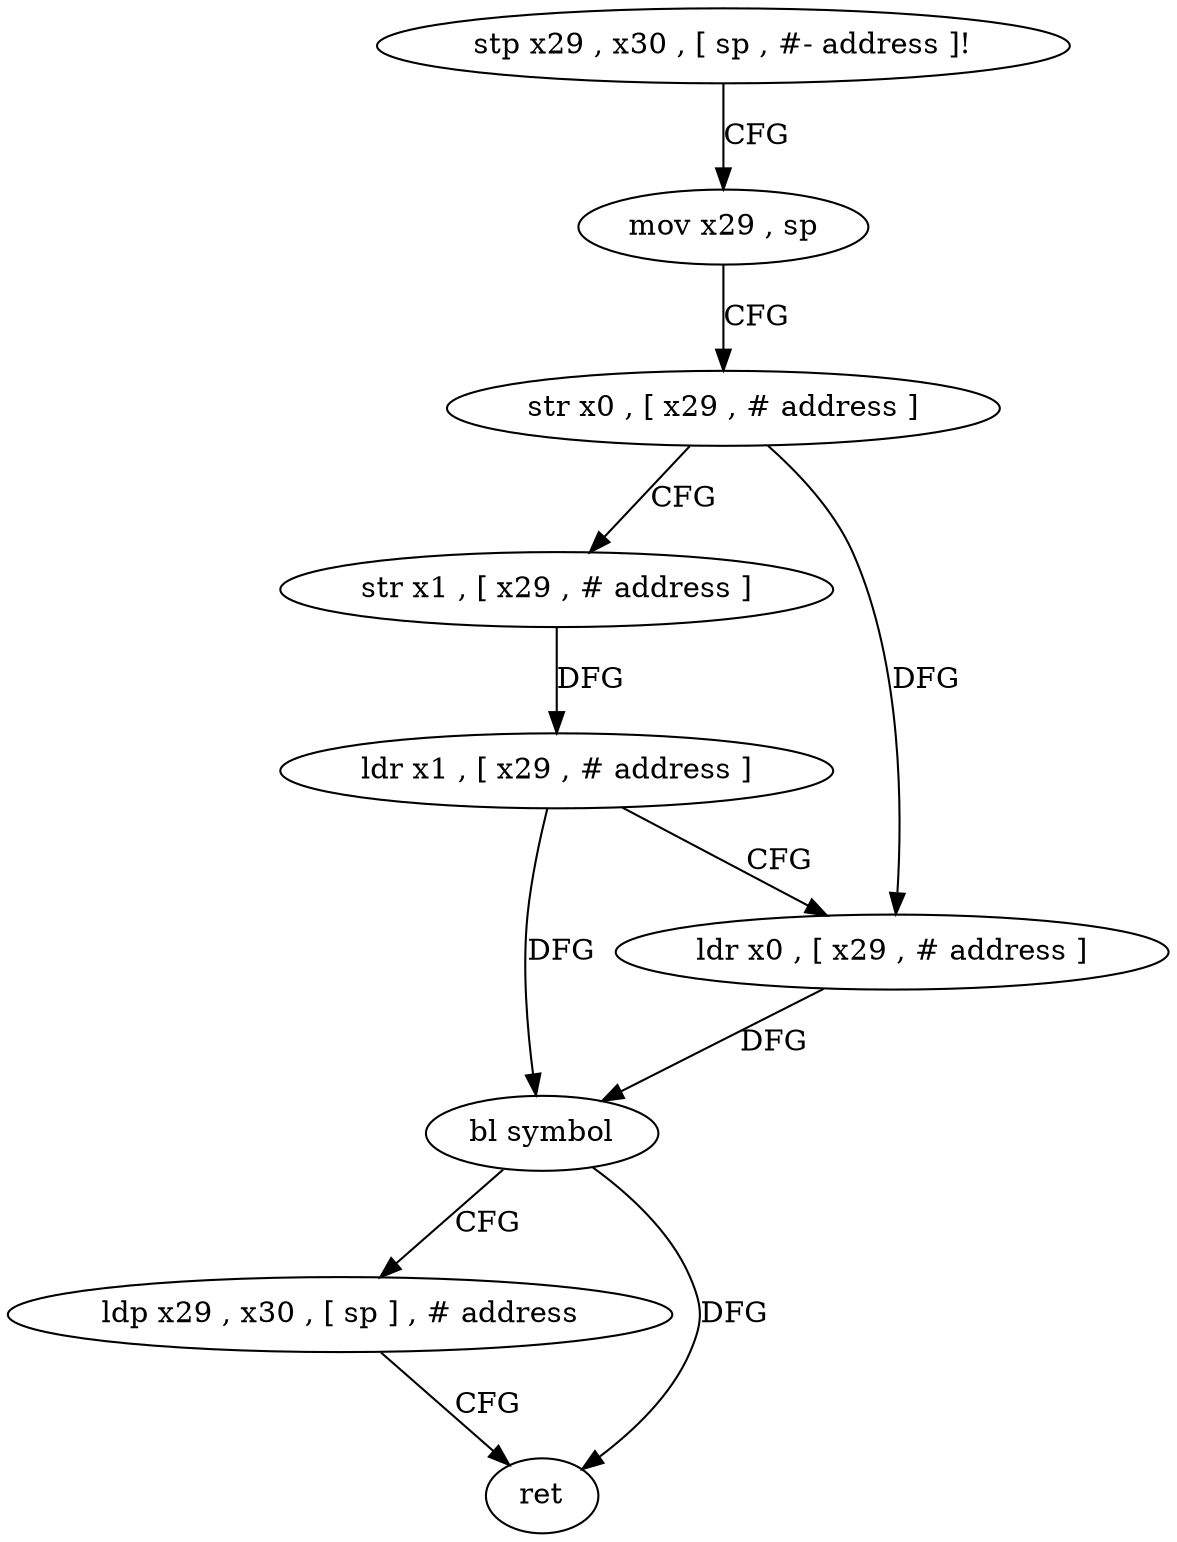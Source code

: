 digraph "func" {
"4322116" [label = "stp x29 , x30 , [ sp , #- address ]!" ]
"4322120" [label = "mov x29 , sp" ]
"4322124" [label = "str x0 , [ x29 , # address ]" ]
"4322128" [label = "str x1 , [ x29 , # address ]" ]
"4322132" [label = "ldr x1 , [ x29 , # address ]" ]
"4322136" [label = "ldr x0 , [ x29 , # address ]" ]
"4322140" [label = "bl symbol" ]
"4322144" [label = "ldp x29 , x30 , [ sp ] , # address" ]
"4322148" [label = "ret" ]
"4322116" -> "4322120" [ label = "CFG" ]
"4322120" -> "4322124" [ label = "CFG" ]
"4322124" -> "4322128" [ label = "CFG" ]
"4322124" -> "4322136" [ label = "DFG" ]
"4322128" -> "4322132" [ label = "DFG" ]
"4322132" -> "4322136" [ label = "CFG" ]
"4322132" -> "4322140" [ label = "DFG" ]
"4322136" -> "4322140" [ label = "DFG" ]
"4322140" -> "4322144" [ label = "CFG" ]
"4322140" -> "4322148" [ label = "DFG" ]
"4322144" -> "4322148" [ label = "CFG" ]
}
